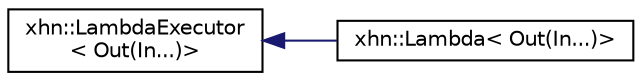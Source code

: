 digraph "Graphical Class Hierarchy"
{
  edge [fontname="Helvetica",fontsize="10",labelfontname="Helvetica",labelfontsize="10"];
  node [fontname="Helvetica",fontsize="10",shape=record];
  rankdir="LR";
  Node1 [label="xhn::LambdaExecutor\l\< Out(In...)\>",height=0.2,width=0.4,color="black", fillcolor="white", style="filled",URL="$classxhn_1_1_lambda_executor_3_01_out_07_in_8_8_8_08_4.html"];
  Node1 -> Node2 [dir="back",color="midnightblue",fontsize="10",style="solid",fontname="Helvetica"];
  Node2 [label="xhn::Lambda\< Out(In...)\>",height=0.2,width=0.4,color="black", fillcolor="white", style="filled",URL="$classxhn_1_1_lambda_3_01_out_07_in_8_8_8_08_4.html"];
}
